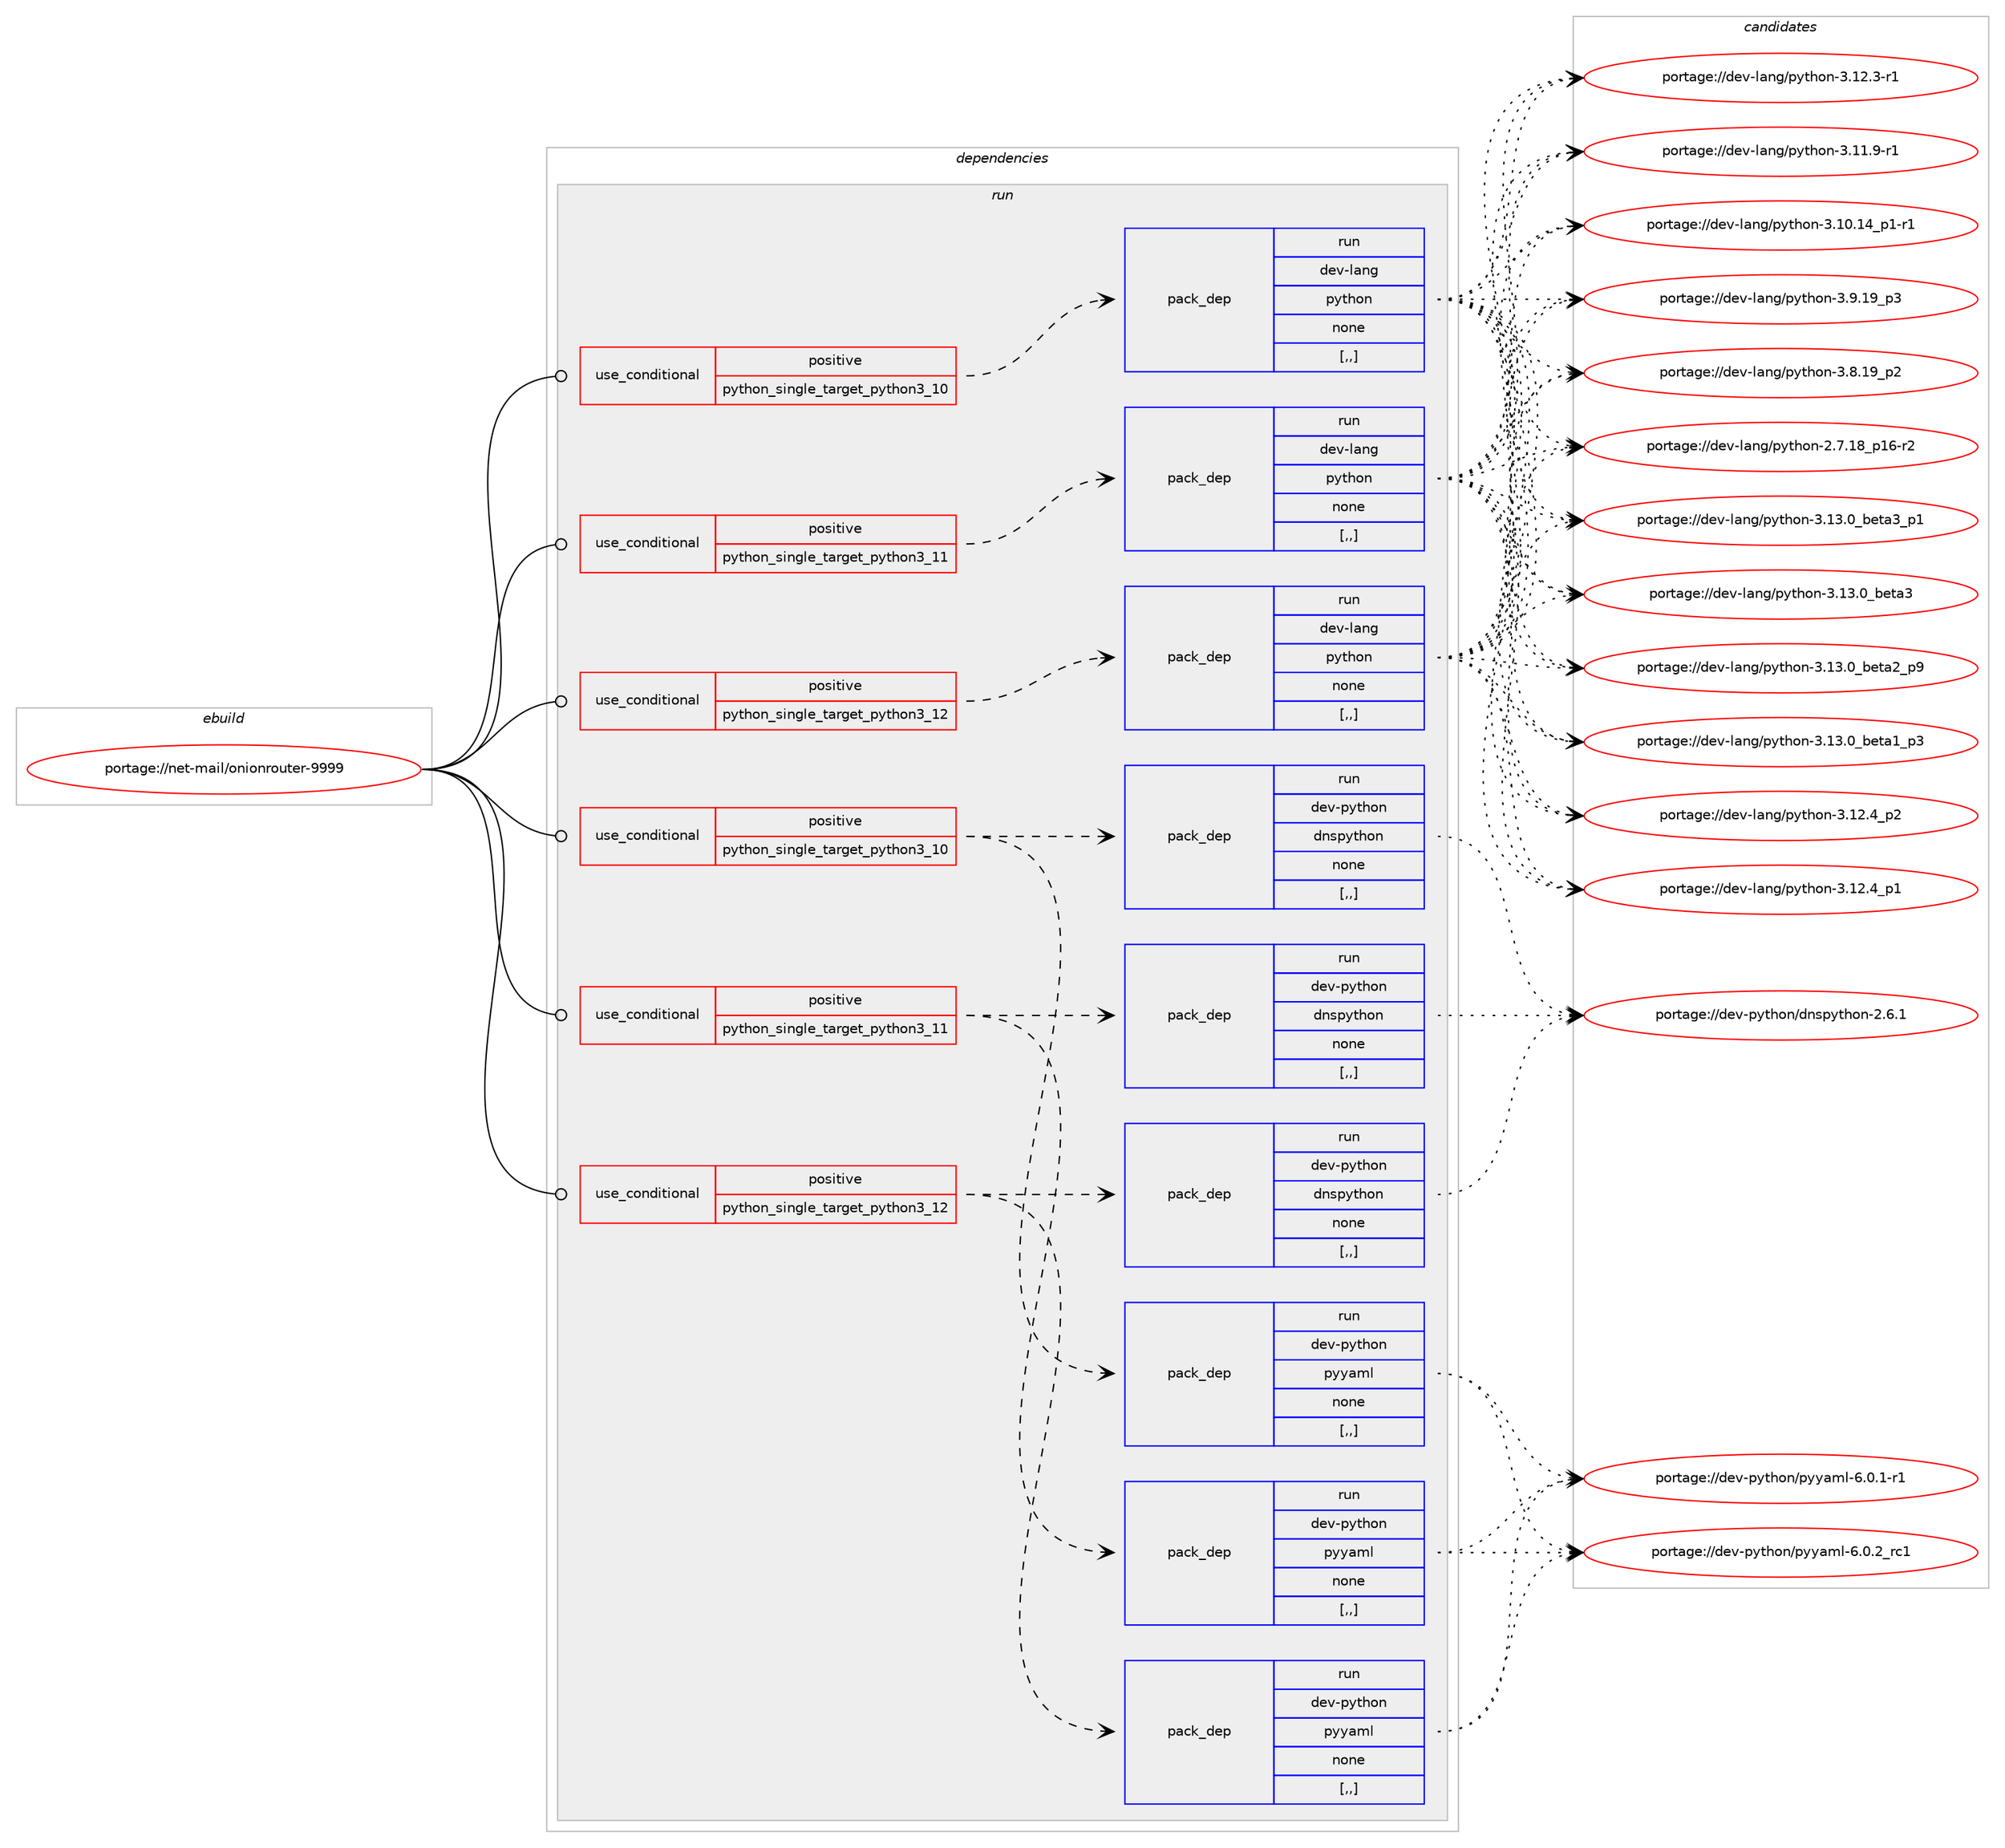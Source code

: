 digraph prolog {

# *************
# Graph options
# *************

newrank=true;
concentrate=true;
compound=true;
graph [rankdir=LR,fontname=Helvetica,fontsize=10,ranksep=1.5];#, ranksep=2.5, nodesep=0.2];
edge  [arrowhead=vee];
node  [fontname=Helvetica,fontsize=10];

# **********
# The ebuild
# **********

subgraph cluster_leftcol {
color=gray;
label=<<i>ebuild</i>>;
id [label="portage://net-mail/onionrouter-9999", color=red, width=4, href="../net-mail/onionrouter-9999.svg"];
}

# ****************
# The dependencies
# ****************

subgraph cluster_midcol {
color=gray;
label=<<i>dependencies</i>>;
subgraph cluster_compile {
fillcolor="#eeeeee";
style=filled;
label=<<i>compile</i>>;
}
subgraph cluster_compileandrun {
fillcolor="#eeeeee";
style=filled;
label=<<i>compile and run</i>>;
}
subgraph cluster_run {
fillcolor="#eeeeee";
style=filled;
label=<<i>run</i>>;
subgraph cond95006 {
dependency363058 [label=<<TABLE BORDER="0" CELLBORDER="1" CELLSPACING="0" CELLPADDING="4"><TR><TD ROWSPAN="3" CELLPADDING="10">use_conditional</TD></TR><TR><TD>positive</TD></TR><TR><TD>python_single_target_python3_10</TD></TR></TABLE>>, shape=none, color=red];
subgraph pack265373 {
dependency363059 [label=<<TABLE BORDER="0" CELLBORDER="1" CELLSPACING="0" CELLPADDING="4" WIDTH="220"><TR><TD ROWSPAN="6" CELLPADDING="30">pack_dep</TD></TR><TR><TD WIDTH="110">run</TD></TR><TR><TD>dev-lang</TD></TR><TR><TD>python</TD></TR><TR><TD>none</TD></TR><TR><TD>[,,]</TD></TR></TABLE>>, shape=none, color=blue];
}
dependency363058:e -> dependency363059:w [weight=20,style="dashed",arrowhead="vee"];
}
id:e -> dependency363058:w [weight=20,style="solid",arrowhead="odot"];
subgraph cond95007 {
dependency363060 [label=<<TABLE BORDER="0" CELLBORDER="1" CELLSPACING="0" CELLPADDING="4"><TR><TD ROWSPAN="3" CELLPADDING="10">use_conditional</TD></TR><TR><TD>positive</TD></TR><TR><TD>python_single_target_python3_10</TD></TR></TABLE>>, shape=none, color=red];
subgraph pack265374 {
dependency363061 [label=<<TABLE BORDER="0" CELLBORDER="1" CELLSPACING="0" CELLPADDING="4" WIDTH="220"><TR><TD ROWSPAN="6" CELLPADDING="30">pack_dep</TD></TR><TR><TD WIDTH="110">run</TD></TR><TR><TD>dev-python</TD></TR><TR><TD>dnspython</TD></TR><TR><TD>none</TD></TR><TR><TD>[,,]</TD></TR></TABLE>>, shape=none, color=blue];
}
dependency363060:e -> dependency363061:w [weight=20,style="dashed",arrowhead="vee"];
subgraph pack265375 {
dependency363062 [label=<<TABLE BORDER="0" CELLBORDER="1" CELLSPACING="0" CELLPADDING="4" WIDTH="220"><TR><TD ROWSPAN="6" CELLPADDING="30">pack_dep</TD></TR><TR><TD WIDTH="110">run</TD></TR><TR><TD>dev-python</TD></TR><TR><TD>pyyaml</TD></TR><TR><TD>none</TD></TR><TR><TD>[,,]</TD></TR></TABLE>>, shape=none, color=blue];
}
dependency363060:e -> dependency363062:w [weight=20,style="dashed",arrowhead="vee"];
}
id:e -> dependency363060:w [weight=20,style="solid",arrowhead="odot"];
subgraph cond95008 {
dependency363063 [label=<<TABLE BORDER="0" CELLBORDER="1" CELLSPACING="0" CELLPADDING="4"><TR><TD ROWSPAN="3" CELLPADDING="10">use_conditional</TD></TR><TR><TD>positive</TD></TR><TR><TD>python_single_target_python3_11</TD></TR></TABLE>>, shape=none, color=red];
subgraph pack265376 {
dependency363064 [label=<<TABLE BORDER="0" CELLBORDER="1" CELLSPACING="0" CELLPADDING="4" WIDTH="220"><TR><TD ROWSPAN="6" CELLPADDING="30">pack_dep</TD></TR><TR><TD WIDTH="110">run</TD></TR><TR><TD>dev-lang</TD></TR><TR><TD>python</TD></TR><TR><TD>none</TD></TR><TR><TD>[,,]</TD></TR></TABLE>>, shape=none, color=blue];
}
dependency363063:e -> dependency363064:w [weight=20,style="dashed",arrowhead="vee"];
}
id:e -> dependency363063:w [weight=20,style="solid",arrowhead="odot"];
subgraph cond95009 {
dependency363065 [label=<<TABLE BORDER="0" CELLBORDER="1" CELLSPACING="0" CELLPADDING="4"><TR><TD ROWSPAN="3" CELLPADDING="10">use_conditional</TD></TR><TR><TD>positive</TD></TR><TR><TD>python_single_target_python3_11</TD></TR></TABLE>>, shape=none, color=red];
subgraph pack265377 {
dependency363066 [label=<<TABLE BORDER="0" CELLBORDER="1" CELLSPACING="0" CELLPADDING="4" WIDTH="220"><TR><TD ROWSPAN="6" CELLPADDING="30">pack_dep</TD></TR><TR><TD WIDTH="110">run</TD></TR><TR><TD>dev-python</TD></TR><TR><TD>dnspython</TD></TR><TR><TD>none</TD></TR><TR><TD>[,,]</TD></TR></TABLE>>, shape=none, color=blue];
}
dependency363065:e -> dependency363066:w [weight=20,style="dashed",arrowhead="vee"];
subgraph pack265378 {
dependency363067 [label=<<TABLE BORDER="0" CELLBORDER="1" CELLSPACING="0" CELLPADDING="4" WIDTH="220"><TR><TD ROWSPAN="6" CELLPADDING="30">pack_dep</TD></TR><TR><TD WIDTH="110">run</TD></TR><TR><TD>dev-python</TD></TR><TR><TD>pyyaml</TD></TR><TR><TD>none</TD></TR><TR><TD>[,,]</TD></TR></TABLE>>, shape=none, color=blue];
}
dependency363065:e -> dependency363067:w [weight=20,style="dashed",arrowhead="vee"];
}
id:e -> dependency363065:w [weight=20,style="solid",arrowhead="odot"];
subgraph cond95010 {
dependency363068 [label=<<TABLE BORDER="0" CELLBORDER="1" CELLSPACING="0" CELLPADDING="4"><TR><TD ROWSPAN="3" CELLPADDING="10">use_conditional</TD></TR><TR><TD>positive</TD></TR><TR><TD>python_single_target_python3_12</TD></TR></TABLE>>, shape=none, color=red];
subgraph pack265379 {
dependency363069 [label=<<TABLE BORDER="0" CELLBORDER="1" CELLSPACING="0" CELLPADDING="4" WIDTH="220"><TR><TD ROWSPAN="6" CELLPADDING="30">pack_dep</TD></TR><TR><TD WIDTH="110">run</TD></TR><TR><TD>dev-lang</TD></TR><TR><TD>python</TD></TR><TR><TD>none</TD></TR><TR><TD>[,,]</TD></TR></TABLE>>, shape=none, color=blue];
}
dependency363068:e -> dependency363069:w [weight=20,style="dashed",arrowhead="vee"];
}
id:e -> dependency363068:w [weight=20,style="solid",arrowhead="odot"];
subgraph cond95011 {
dependency363070 [label=<<TABLE BORDER="0" CELLBORDER="1" CELLSPACING="0" CELLPADDING="4"><TR><TD ROWSPAN="3" CELLPADDING="10">use_conditional</TD></TR><TR><TD>positive</TD></TR><TR><TD>python_single_target_python3_12</TD></TR></TABLE>>, shape=none, color=red];
subgraph pack265380 {
dependency363071 [label=<<TABLE BORDER="0" CELLBORDER="1" CELLSPACING="0" CELLPADDING="4" WIDTH="220"><TR><TD ROWSPAN="6" CELLPADDING="30">pack_dep</TD></TR><TR><TD WIDTH="110">run</TD></TR><TR><TD>dev-python</TD></TR><TR><TD>dnspython</TD></TR><TR><TD>none</TD></TR><TR><TD>[,,]</TD></TR></TABLE>>, shape=none, color=blue];
}
dependency363070:e -> dependency363071:w [weight=20,style="dashed",arrowhead="vee"];
subgraph pack265381 {
dependency363072 [label=<<TABLE BORDER="0" CELLBORDER="1" CELLSPACING="0" CELLPADDING="4" WIDTH="220"><TR><TD ROWSPAN="6" CELLPADDING="30">pack_dep</TD></TR><TR><TD WIDTH="110">run</TD></TR><TR><TD>dev-python</TD></TR><TR><TD>pyyaml</TD></TR><TR><TD>none</TD></TR><TR><TD>[,,]</TD></TR></TABLE>>, shape=none, color=blue];
}
dependency363070:e -> dependency363072:w [weight=20,style="dashed",arrowhead="vee"];
}
id:e -> dependency363070:w [weight=20,style="solid",arrowhead="odot"];
}
}

# **************
# The candidates
# **************

subgraph cluster_choices {
rank=same;
color=gray;
label=<<i>candidates</i>>;

subgraph choice265373 {
color=black;
nodesep=1;
choice10010111845108971101034711212111610411111045514649514648959810111697519511249 [label="portage://dev-lang/python-3.13.0_beta3_p1", color=red, width=4,href="../dev-lang/python-3.13.0_beta3_p1.svg"];
choice1001011184510897110103471121211161041111104551464951464895981011169751 [label="portage://dev-lang/python-3.13.0_beta3", color=red, width=4,href="../dev-lang/python-3.13.0_beta3.svg"];
choice10010111845108971101034711212111610411111045514649514648959810111697509511257 [label="portage://dev-lang/python-3.13.0_beta2_p9", color=red, width=4,href="../dev-lang/python-3.13.0_beta2_p9.svg"];
choice10010111845108971101034711212111610411111045514649514648959810111697499511251 [label="portage://dev-lang/python-3.13.0_beta1_p3", color=red, width=4,href="../dev-lang/python-3.13.0_beta1_p3.svg"];
choice100101118451089711010347112121116104111110455146495046529511250 [label="portage://dev-lang/python-3.12.4_p2", color=red, width=4,href="../dev-lang/python-3.12.4_p2.svg"];
choice100101118451089711010347112121116104111110455146495046529511249 [label="portage://dev-lang/python-3.12.4_p1", color=red, width=4,href="../dev-lang/python-3.12.4_p1.svg"];
choice100101118451089711010347112121116104111110455146495046514511449 [label="portage://dev-lang/python-3.12.3-r1", color=red, width=4,href="../dev-lang/python-3.12.3-r1.svg"];
choice100101118451089711010347112121116104111110455146494946574511449 [label="portage://dev-lang/python-3.11.9-r1", color=red, width=4,href="../dev-lang/python-3.11.9-r1.svg"];
choice100101118451089711010347112121116104111110455146494846495295112494511449 [label="portage://dev-lang/python-3.10.14_p1-r1", color=red, width=4,href="../dev-lang/python-3.10.14_p1-r1.svg"];
choice100101118451089711010347112121116104111110455146574649579511251 [label="portage://dev-lang/python-3.9.19_p3", color=red, width=4,href="../dev-lang/python-3.9.19_p3.svg"];
choice100101118451089711010347112121116104111110455146564649579511250 [label="portage://dev-lang/python-3.8.19_p2", color=red, width=4,href="../dev-lang/python-3.8.19_p2.svg"];
choice100101118451089711010347112121116104111110455046554649569511249544511450 [label="portage://dev-lang/python-2.7.18_p16-r2", color=red, width=4,href="../dev-lang/python-2.7.18_p16-r2.svg"];
dependency363059:e -> choice10010111845108971101034711212111610411111045514649514648959810111697519511249:w [style=dotted,weight="100"];
dependency363059:e -> choice1001011184510897110103471121211161041111104551464951464895981011169751:w [style=dotted,weight="100"];
dependency363059:e -> choice10010111845108971101034711212111610411111045514649514648959810111697509511257:w [style=dotted,weight="100"];
dependency363059:e -> choice10010111845108971101034711212111610411111045514649514648959810111697499511251:w [style=dotted,weight="100"];
dependency363059:e -> choice100101118451089711010347112121116104111110455146495046529511250:w [style=dotted,weight="100"];
dependency363059:e -> choice100101118451089711010347112121116104111110455146495046529511249:w [style=dotted,weight="100"];
dependency363059:e -> choice100101118451089711010347112121116104111110455146495046514511449:w [style=dotted,weight="100"];
dependency363059:e -> choice100101118451089711010347112121116104111110455146494946574511449:w [style=dotted,weight="100"];
dependency363059:e -> choice100101118451089711010347112121116104111110455146494846495295112494511449:w [style=dotted,weight="100"];
dependency363059:e -> choice100101118451089711010347112121116104111110455146574649579511251:w [style=dotted,weight="100"];
dependency363059:e -> choice100101118451089711010347112121116104111110455146564649579511250:w [style=dotted,weight="100"];
dependency363059:e -> choice100101118451089711010347112121116104111110455046554649569511249544511450:w [style=dotted,weight="100"];
}
subgraph choice265374 {
color=black;
nodesep=1;
choice1001011184511212111610411111047100110115112121116104111110455046544649 [label="portage://dev-python/dnspython-2.6.1", color=red, width=4,href="../dev-python/dnspython-2.6.1.svg"];
dependency363061:e -> choice1001011184511212111610411111047100110115112121116104111110455046544649:w [style=dotted,weight="100"];
}
subgraph choice265375 {
color=black;
nodesep=1;
choice100101118451121211161041111104711212112197109108455446484650951149949 [label="portage://dev-python/pyyaml-6.0.2_rc1", color=red, width=4,href="../dev-python/pyyaml-6.0.2_rc1.svg"];
choice1001011184511212111610411111047112121121971091084554464846494511449 [label="portage://dev-python/pyyaml-6.0.1-r1", color=red, width=4,href="../dev-python/pyyaml-6.0.1-r1.svg"];
dependency363062:e -> choice100101118451121211161041111104711212112197109108455446484650951149949:w [style=dotted,weight="100"];
dependency363062:e -> choice1001011184511212111610411111047112121121971091084554464846494511449:w [style=dotted,weight="100"];
}
subgraph choice265376 {
color=black;
nodesep=1;
choice10010111845108971101034711212111610411111045514649514648959810111697519511249 [label="portage://dev-lang/python-3.13.0_beta3_p1", color=red, width=4,href="../dev-lang/python-3.13.0_beta3_p1.svg"];
choice1001011184510897110103471121211161041111104551464951464895981011169751 [label="portage://dev-lang/python-3.13.0_beta3", color=red, width=4,href="../dev-lang/python-3.13.0_beta3.svg"];
choice10010111845108971101034711212111610411111045514649514648959810111697509511257 [label="portage://dev-lang/python-3.13.0_beta2_p9", color=red, width=4,href="../dev-lang/python-3.13.0_beta2_p9.svg"];
choice10010111845108971101034711212111610411111045514649514648959810111697499511251 [label="portage://dev-lang/python-3.13.0_beta1_p3", color=red, width=4,href="../dev-lang/python-3.13.0_beta1_p3.svg"];
choice100101118451089711010347112121116104111110455146495046529511250 [label="portage://dev-lang/python-3.12.4_p2", color=red, width=4,href="../dev-lang/python-3.12.4_p2.svg"];
choice100101118451089711010347112121116104111110455146495046529511249 [label="portage://dev-lang/python-3.12.4_p1", color=red, width=4,href="../dev-lang/python-3.12.4_p1.svg"];
choice100101118451089711010347112121116104111110455146495046514511449 [label="portage://dev-lang/python-3.12.3-r1", color=red, width=4,href="../dev-lang/python-3.12.3-r1.svg"];
choice100101118451089711010347112121116104111110455146494946574511449 [label="portage://dev-lang/python-3.11.9-r1", color=red, width=4,href="../dev-lang/python-3.11.9-r1.svg"];
choice100101118451089711010347112121116104111110455146494846495295112494511449 [label="portage://dev-lang/python-3.10.14_p1-r1", color=red, width=4,href="../dev-lang/python-3.10.14_p1-r1.svg"];
choice100101118451089711010347112121116104111110455146574649579511251 [label="portage://dev-lang/python-3.9.19_p3", color=red, width=4,href="../dev-lang/python-3.9.19_p3.svg"];
choice100101118451089711010347112121116104111110455146564649579511250 [label="portage://dev-lang/python-3.8.19_p2", color=red, width=4,href="../dev-lang/python-3.8.19_p2.svg"];
choice100101118451089711010347112121116104111110455046554649569511249544511450 [label="portage://dev-lang/python-2.7.18_p16-r2", color=red, width=4,href="../dev-lang/python-2.7.18_p16-r2.svg"];
dependency363064:e -> choice10010111845108971101034711212111610411111045514649514648959810111697519511249:w [style=dotted,weight="100"];
dependency363064:e -> choice1001011184510897110103471121211161041111104551464951464895981011169751:w [style=dotted,weight="100"];
dependency363064:e -> choice10010111845108971101034711212111610411111045514649514648959810111697509511257:w [style=dotted,weight="100"];
dependency363064:e -> choice10010111845108971101034711212111610411111045514649514648959810111697499511251:w [style=dotted,weight="100"];
dependency363064:e -> choice100101118451089711010347112121116104111110455146495046529511250:w [style=dotted,weight="100"];
dependency363064:e -> choice100101118451089711010347112121116104111110455146495046529511249:w [style=dotted,weight="100"];
dependency363064:e -> choice100101118451089711010347112121116104111110455146495046514511449:w [style=dotted,weight="100"];
dependency363064:e -> choice100101118451089711010347112121116104111110455146494946574511449:w [style=dotted,weight="100"];
dependency363064:e -> choice100101118451089711010347112121116104111110455146494846495295112494511449:w [style=dotted,weight="100"];
dependency363064:e -> choice100101118451089711010347112121116104111110455146574649579511251:w [style=dotted,weight="100"];
dependency363064:e -> choice100101118451089711010347112121116104111110455146564649579511250:w [style=dotted,weight="100"];
dependency363064:e -> choice100101118451089711010347112121116104111110455046554649569511249544511450:w [style=dotted,weight="100"];
}
subgraph choice265377 {
color=black;
nodesep=1;
choice1001011184511212111610411111047100110115112121116104111110455046544649 [label="portage://dev-python/dnspython-2.6.1", color=red, width=4,href="../dev-python/dnspython-2.6.1.svg"];
dependency363066:e -> choice1001011184511212111610411111047100110115112121116104111110455046544649:w [style=dotted,weight="100"];
}
subgraph choice265378 {
color=black;
nodesep=1;
choice100101118451121211161041111104711212112197109108455446484650951149949 [label="portage://dev-python/pyyaml-6.0.2_rc1", color=red, width=4,href="../dev-python/pyyaml-6.0.2_rc1.svg"];
choice1001011184511212111610411111047112121121971091084554464846494511449 [label="portage://dev-python/pyyaml-6.0.1-r1", color=red, width=4,href="../dev-python/pyyaml-6.0.1-r1.svg"];
dependency363067:e -> choice100101118451121211161041111104711212112197109108455446484650951149949:w [style=dotted,weight="100"];
dependency363067:e -> choice1001011184511212111610411111047112121121971091084554464846494511449:w [style=dotted,weight="100"];
}
subgraph choice265379 {
color=black;
nodesep=1;
choice10010111845108971101034711212111610411111045514649514648959810111697519511249 [label="portage://dev-lang/python-3.13.0_beta3_p1", color=red, width=4,href="../dev-lang/python-3.13.0_beta3_p1.svg"];
choice1001011184510897110103471121211161041111104551464951464895981011169751 [label="portage://dev-lang/python-3.13.0_beta3", color=red, width=4,href="../dev-lang/python-3.13.0_beta3.svg"];
choice10010111845108971101034711212111610411111045514649514648959810111697509511257 [label="portage://dev-lang/python-3.13.0_beta2_p9", color=red, width=4,href="../dev-lang/python-3.13.0_beta2_p9.svg"];
choice10010111845108971101034711212111610411111045514649514648959810111697499511251 [label="portage://dev-lang/python-3.13.0_beta1_p3", color=red, width=4,href="../dev-lang/python-3.13.0_beta1_p3.svg"];
choice100101118451089711010347112121116104111110455146495046529511250 [label="portage://dev-lang/python-3.12.4_p2", color=red, width=4,href="../dev-lang/python-3.12.4_p2.svg"];
choice100101118451089711010347112121116104111110455146495046529511249 [label="portage://dev-lang/python-3.12.4_p1", color=red, width=4,href="../dev-lang/python-3.12.4_p1.svg"];
choice100101118451089711010347112121116104111110455146495046514511449 [label="portage://dev-lang/python-3.12.3-r1", color=red, width=4,href="../dev-lang/python-3.12.3-r1.svg"];
choice100101118451089711010347112121116104111110455146494946574511449 [label="portage://dev-lang/python-3.11.9-r1", color=red, width=4,href="../dev-lang/python-3.11.9-r1.svg"];
choice100101118451089711010347112121116104111110455146494846495295112494511449 [label="portage://dev-lang/python-3.10.14_p1-r1", color=red, width=4,href="../dev-lang/python-3.10.14_p1-r1.svg"];
choice100101118451089711010347112121116104111110455146574649579511251 [label="portage://dev-lang/python-3.9.19_p3", color=red, width=4,href="../dev-lang/python-3.9.19_p3.svg"];
choice100101118451089711010347112121116104111110455146564649579511250 [label="portage://dev-lang/python-3.8.19_p2", color=red, width=4,href="../dev-lang/python-3.8.19_p2.svg"];
choice100101118451089711010347112121116104111110455046554649569511249544511450 [label="portage://dev-lang/python-2.7.18_p16-r2", color=red, width=4,href="../dev-lang/python-2.7.18_p16-r2.svg"];
dependency363069:e -> choice10010111845108971101034711212111610411111045514649514648959810111697519511249:w [style=dotted,weight="100"];
dependency363069:e -> choice1001011184510897110103471121211161041111104551464951464895981011169751:w [style=dotted,weight="100"];
dependency363069:e -> choice10010111845108971101034711212111610411111045514649514648959810111697509511257:w [style=dotted,weight="100"];
dependency363069:e -> choice10010111845108971101034711212111610411111045514649514648959810111697499511251:w [style=dotted,weight="100"];
dependency363069:e -> choice100101118451089711010347112121116104111110455146495046529511250:w [style=dotted,weight="100"];
dependency363069:e -> choice100101118451089711010347112121116104111110455146495046529511249:w [style=dotted,weight="100"];
dependency363069:e -> choice100101118451089711010347112121116104111110455146495046514511449:w [style=dotted,weight="100"];
dependency363069:e -> choice100101118451089711010347112121116104111110455146494946574511449:w [style=dotted,weight="100"];
dependency363069:e -> choice100101118451089711010347112121116104111110455146494846495295112494511449:w [style=dotted,weight="100"];
dependency363069:e -> choice100101118451089711010347112121116104111110455146574649579511251:w [style=dotted,weight="100"];
dependency363069:e -> choice100101118451089711010347112121116104111110455146564649579511250:w [style=dotted,weight="100"];
dependency363069:e -> choice100101118451089711010347112121116104111110455046554649569511249544511450:w [style=dotted,weight="100"];
}
subgraph choice265380 {
color=black;
nodesep=1;
choice1001011184511212111610411111047100110115112121116104111110455046544649 [label="portage://dev-python/dnspython-2.6.1", color=red, width=4,href="../dev-python/dnspython-2.6.1.svg"];
dependency363071:e -> choice1001011184511212111610411111047100110115112121116104111110455046544649:w [style=dotted,weight="100"];
}
subgraph choice265381 {
color=black;
nodesep=1;
choice100101118451121211161041111104711212112197109108455446484650951149949 [label="portage://dev-python/pyyaml-6.0.2_rc1", color=red, width=4,href="../dev-python/pyyaml-6.0.2_rc1.svg"];
choice1001011184511212111610411111047112121121971091084554464846494511449 [label="portage://dev-python/pyyaml-6.0.1-r1", color=red, width=4,href="../dev-python/pyyaml-6.0.1-r1.svg"];
dependency363072:e -> choice100101118451121211161041111104711212112197109108455446484650951149949:w [style=dotted,weight="100"];
dependency363072:e -> choice1001011184511212111610411111047112121121971091084554464846494511449:w [style=dotted,weight="100"];
}
}

}
